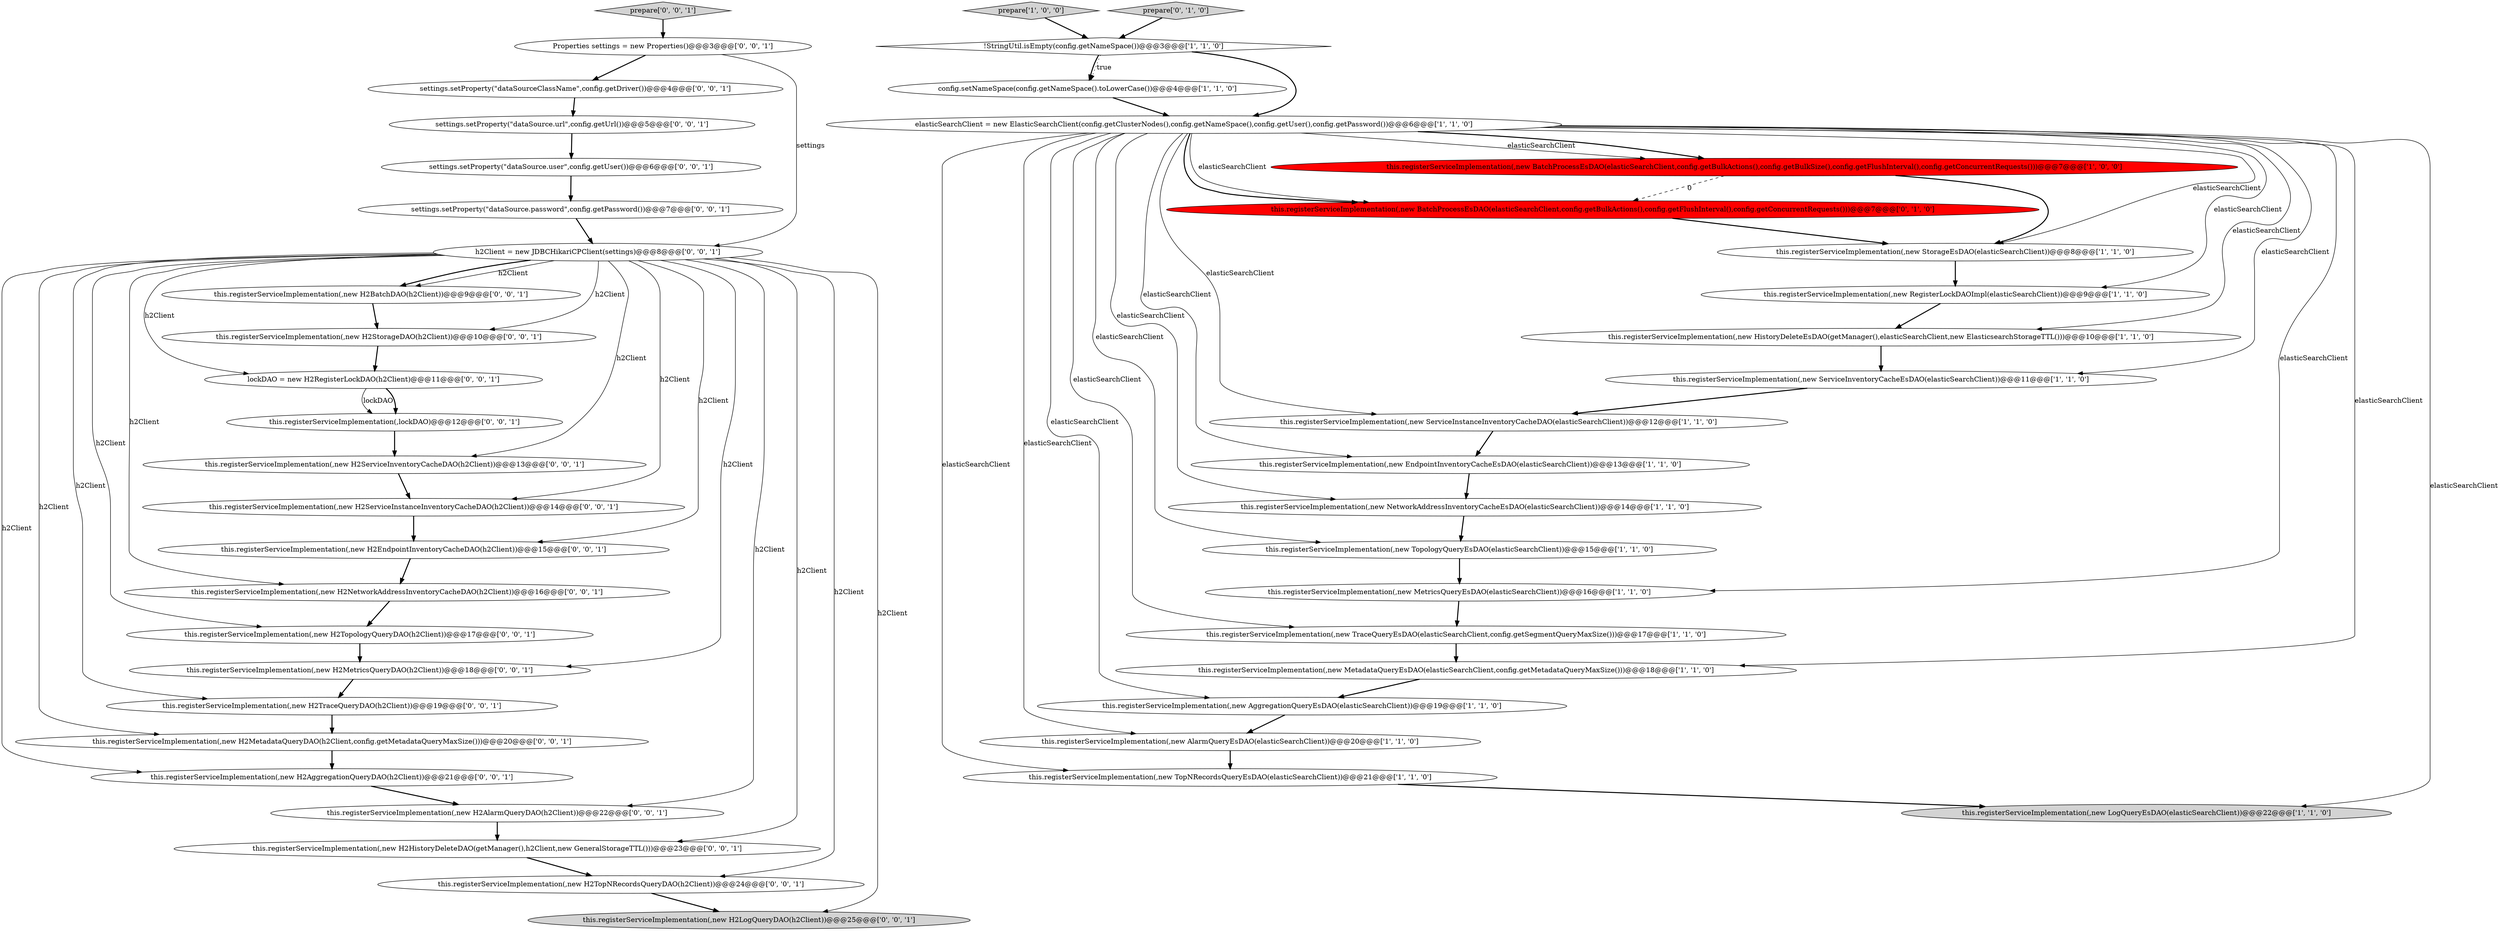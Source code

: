 digraph {
44 [style = filled, label = "settings.setProperty(\"dataSourceClassName\",config.getDriver())@@@4@@@['0', '0', '1']", fillcolor = white, shape = ellipse image = "AAA0AAABBB3BBB"];
29 [style = filled, label = "this.registerServiceImplementation(,new H2AggregationQueryDAO(h2Client))@@@21@@@['0', '0', '1']", fillcolor = white, shape = ellipse image = "AAA0AAABBB3BBB"];
11 [style = filled, label = "prepare['1', '0', '0']", fillcolor = lightgray, shape = diamond image = "AAA0AAABBB1BBB"];
42 [style = filled, label = "this.registerServiceImplementation(,new H2TopologyQueryDAO(h2Client))@@@17@@@['0', '0', '1']", fillcolor = white, shape = ellipse image = "AAA0AAABBB3BBB"];
14 [style = filled, label = "this.registerServiceImplementation(,new ServiceInventoryCacheEsDAO(elasticSearchClient))@@@11@@@['1', '1', '0']", fillcolor = white, shape = ellipse image = "AAA0AAABBB1BBB"];
12 [style = filled, label = "this.registerServiceImplementation(,new TopologyQueryEsDAO(elasticSearchClient))@@@15@@@['1', '1', '0']", fillcolor = white, shape = ellipse image = "AAA0AAABBB1BBB"];
19 [style = filled, label = "this.registerServiceImplementation(,new AggregationQueryEsDAO(elasticSearchClient))@@@19@@@['1', '1', '0']", fillcolor = white, shape = ellipse image = "AAA0AAABBB1BBB"];
31 [style = filled, label = "this.registerServiceImplementation(,new H2AlarmQueryDAO(h2Client))@@@22@@@['0', '0', '1']", fillcolor = white, shape = ellipse image = "AAA0AAABBB3BBB"];
6 [style = filled, label = "config.setNameSpace(config.getNameSpace().toLowerCase())@@@4@@@['1', '1', '0']", fillcolor = white, shape = ellipse image = "AAA0AAABBB1BBB"];
43 [style = filled, label = "this.registerServiceImplementation(,new H2HistoryDeleteDAO(getManager(),h2Client,new GeneralStorageTTL()))@@@23@@@['0', '0', '1']", fillcolor = white, shape = ellipse image = "AAA0AAABBB3BBB"];
0 [style = filled, label = "this.registerServiceImplementation(,new RegisterLockDAOImpl(elasticSearchClient))@@@9@@@['1', '1', '0']", fillcolor = white, shape = ellipse image = "AAA0AAABBB1BBB"];
33 [style = filled, label = "Properties settings = new Properties()@@@3@@@['0', '0', '1']", fillcolor = white, shape = ellipse image = "AAA0AAABBB3BBB"];
30 [style = filled, label = "settings.setProperty(\"dataSource.url\",config.getUrl())@@@5@@@['0', '0', '1']", fillcolor = white, shape = ellipse image = "AAA0AAABBB3BBB"];
5 [style = filled, label = "this.registerServiceImplementation(,new TopNRecordsQueryEsDAO(elasticSearchClient))@@@21@@@['1', '1', '0']", fillcolor = white, shape = ellipse image = "AAA0AAABBB1BBB"];
24 [style = filled, label = "this.registerServiceImplementation(,new H2TraceQueryDAO(h2Client))@@@19@@@['0', '0', '1']", fillcolor = white, shape = ellipse image = "AAA0AAABBB3BBB"];
34 [style = filled, label = "settings.setProperty(\"dataSource.user\",config.getUser())@@@6@@@['0', '0', '1']", fillcolor = white, shape = ellipse image = "AAA0AAABBB3BBB"];
9 [style = filled, label = "this.registerServiceImplementation(,new MetadataQueryEsDAO(elasticSearchClient,config.getMetadataQueryMaxSize()))@@@18@@@['1', '1', '0']", fillcolor = white, shape = ellipse image = "AAA0AAABBB1BBB"];
15 [style = filled, label = "this.registerServiceImplementation(,new BatchProcessEsDAO(elasticSearchClient,config.getBulkActions(),config.getBulkSize(),config.getFlushInterval(),config.getConcurrentRequests()))@@@7@@@['1', '0', '0']", fillcolor = red, shape = ellipse image = "AAA1AAABBB1BBB"];
41 [style = filled, label = "this.registerServiceImplementation(,new H2ServiceInstanceInventoryCacheDAO(h2Client))@@@14@@@['0', '0', '1']", fillcolor = white, shape = ellipse image = "AAA0AAABBB3BBB"];
7 [style = filled, label = "this.registerServiceImplementation(,new EndpointInventoryCacheEsDAO(elasticSearchClient))@@@13@@@['1', '1', '0']", fillcolor = white, shape = ellipse image = "AAA0AAABBB1BBB"];
36 [style = filled, label = "lockDAO = new H2RegisterLockDAO(h2Client)@@@11@@@['0', '0', '1']", fillcolor = white, shape = ellipse image = "AAA0AAABBB3BBB"];
45 [style = filled, label = "this.registerServiceImplementation(,new H2MetadataQueryDAO(h2Client,config.getMetadataQueryMaxSize()))@@@20@@@['0', '0', '1']", fillcolor = white, shape = ellipse image = "AAA0AAABBB3BBB"];
21 [style = filled, label = "prepare['0', '1', '0']", fillcolor = lightgray, shape = diamond image = "AAA0AAABBB2BBB"];
13 [style = filled, label = "this.registerServiceImplementation(,new LogQueryEsDAO(elasticSearchClient))@@@22@@@['1', '1', '0']", fillcolor = lightgray, shape = ellipse image = "AAA0AAABBB1BBB"];
28 [style = filled, label = "this.registerServiceImplementation(,new H2ServiceInventoryCacheDAO(h2Client))@@@13@@@['0', '0', '1']", fillcolor = white, shape = ellipse image = "AAA0AAABBB3BBB"];
23 [style = filled, label = "this.registerServiceImplementation(,lockDAO)@@@12@@@['0', '0', '1']", fillcolor = white, shape = ellipse image = "AAA0AAABBB3BBB"];
16 [style = filled, label = "this.registerServiceImplementation(,new MetricsQueryEsDAO(elasticSearchClient))@@@16@@@['1', '1', '0']", fillcolor = white, shape = ellipse image = "AAA0AAABBB1BBB"];
40 [style = filled, label = "this.registerServiceImplementation(,new H2NetworkAddressInventoryCacheDAO(h2Client))@@@16@@@['0', '0', '1']", fillcolor = white, shape = ellipse image = "AAA0AAABBB3BBB"];
2 [style = filled, label = "this.registerServiceImplementation(,new StorageEsDAO(elasticSearchClient))@@@8@@@['1', '1', '0']", fillcolor = white, shape = ellipse image = "AAA0AAABBB1BBB"];
27 [style = filled, label = "this.registerServiceImplementation(,new H2EndpointInventoryCacheDAO(h2Client))@@@15@@@['0', '0', '1']", fillcolor = white, shape = ellipse image = "AAA0AAABBB3BBB"];
17 [style = filled, label = "this.registerServiceImplementation(,new HistoryDeleteEsDAO(getManager(),elasticSearchClient,new ElasticsearchStorageTTL()))@@@10@@@['1', '1', '0']", fillcolor = white, shape = ellipse image = "AAA0AAABBB1BBB"];
1 [style = filled, label = "this.registerServiceImplementation(,new TraceQueryEsDAO(elasticSearchClient,config.getSegmentQueryMaxSize()))@@@17@@@['1', '1', '0']", fillcolor = white, shape = ellipse image = "AAA0AAABBB1BBB"];
18 [style = filled, label = "!StringUtil.isEmpty(config.getNameSpace())@@@3@@@['1', '1', '0']", fillcolor = white, shape = diamond image = "AAA0AAABBB1BBB"];
10 [style = filled, label = "this.registerServiceImplementation(,new AlarmQueryEsDAO(elasticSearchClient))@@@20@@@['1', '1', '0']", fillcolor = white, shape = ellipse image = "AAA0AAABBB1BBB"];
37 [style = filled, label = "settings.setProperty(\"dataSource.password\",config.getPassword())@@@7@@@['0', '0', '1']", fillcolor = white, shape = ellipse image = "AAA0AAABBB3BBB"];
8 [style = filled, label = "this.registerServiceImplementation(,new NetworkAddressInventoryCacheEsDAO(elasticSearchClient))@@@14@@@['1', '1', '0']", fillcolor = white, shape = ellipse image = "AAA0AAABBB1BBB"];
26 [style = filled, label = "this.registerServiceImplementation(,new H2StorageDAO(h2Client))@@@10@@@['0', '0', '1']", fillcolor = white, shape = ellipse image = "AAA0AAABBB3BBB"];
39 [style = filled, label = "prepare['0', '0', '1']", fillcolor = lightgray, shape = diamond image = "AAA0AAABBB3BBB"];
35 [style = filled, label = "this.registerServiceImplementation(,new H2BatchDAO(h2Client))@@@9@@@['0', '0', '1']", fillcolor = white, shape = ellipse image = "AAA0AAABBB3BBB"];
22 [style = filled, label = "h2Client = new JDBCHikariCPClient(settings)@@@8@@@['0', '0', '1']", fillcolor = white, shape = ellipse image = "AAA0AAABBB3BBB"];
32 [style = filled, label = "this.registerServiceImplementation(,new H2LogQueryDAO(h2Client))@@@25@@@['0', '0', '1']", fillcolor = lightgray, shape = ellipse image = "AAA0AAABBB3BBB"];
38 [style = filled, label = "this.registerServiceImplementation(,new H2MetricsQueryDAO(h2Client))@@@18@@@['0', '0', '1']", fillcolor = white, shape = ellipse image = "AAA0AAABBB3BBB"];
4 [style = filled, label = "this.registerServiceImplementation(,new ServiceInstanceInventoryCacheDAO(elasticSearchClient))@@@12@@@['1', '1', '0']", fillcolor = white, shape = ellipse image = "AAA0AAABBB1BBB"];
20 [style = filled, label = "this.registerServiceImplementation(,new BatchProcessEsDAO(elasticSearchClient,config.getBulkActions(),config.getFlushInterval(),config.getConcurrentRequests()))@@@7@@@['0', '1', '0']", fillcolor = red, shape = ellipse image = "AAA1AAABBB2BBB"];
25 [style = filled, label = "this.registerServiceImplementation(,new H2TopNRecordsQueryDAO(h2Client))@@@24@@@['0', '0', '1']", fillcolor = white, shape = ellipse image = "AAA0AAABBB3BBB"];
3 [style = filled, label = "elasticSearchClient = new ElasticSearchClient(config.getClusterNodes(),config.getNameSpace(),config.getUser(),config.getPassword())@@@6@@@['1', '1', '0']", fillcolor = white, shape = ellipse image = "AAA0AAABBB1BBB"];
44->30 [style = bold, label=""];
3->15 [style = solid, label="elasticSearchClient"];
6->3 [style = bold, label=""];
18->3 [style = bold, label=""];
3->4 [style = solid, label="elasticSearchClient"];
15->2 [style = bold, label=""];
3->12 [style = solid, label="elasticSearchClient"];
15->20 [style = dashed, label="0"];
22->38 [style = solid, label="h2Client"];
41->27 [style = bold, label=""];
22->40 [style = solid, label="h2Client"];
22->24 [style = solid, label="h2Client"];
22->32 [style = solid, label="h2Client"];
38->24 [style = bold, label=""];
22->35 [style = solid, label="h2Client"];
0->17 [style = bold, label=""];
3->17 [style = solid, label="elasticSearchClient"];
26->36 [style = bold, label=""];
29->31 [style = bold, label=""];
3->2 [style = solid, label="elasticSearchClient"];
22->25 [style = solid, label="h2Client"];
3->0 [style = solid, label="elasticSearchClient"];
25->32 [style = bold, label=""];
3->5 [style = solid, label="elasticSearchClient"];
19->10 [style = bold, label=""];
3->15 [style = bold, label=""];
12->16 [style = bold, label=""];
30->34 [style = bold, label=""];
3->20 [style = solid, label="elasticSearchClient"];
7->8 [style = bold, label=""];
22->45 [style = solid, label="h2Client"];
36->23 [style = solid, label="lockDAO"];
3->7 [style = solid, label="elasticSearchClient"];
21->18 [style = bold, label=""];
11->18 [style = bold, label=""];
4->7 [style = bold, label=""];
1->9 [style = bold, label=""];
28->41 [style = bold, label=""];
24->45 [style = bold, label=""];
18->6 [style = dotted, label="true"];
20->2 [style = bold, label=""];
45->29 [style = bold, label=""];
23->28 [style = bold, label=""];
39->33 [style = bold, label=""];
22->36 [style = solid, label="h2Client"];
37->22 [style = bold, label=""];
3->8 [style = solid, label="elasticSearchClient"];
22->41 [style = solid, label="h2Client"];
2->0 [style = bold, label=""];
3->20 [style = bold, label=""];
3->10 [style = solid, label="elasticSearchClient"];
22->28 [style = solid, label="h2Client"];
10->5 [style = bold, label=""];
36->23 [style = bold, label=""];
34->37 [style = bold, label=""];
16->1 [style = bold, label=""];
18->6 [style = bold, label=""];
17->14 [style = bold, label=""];
3->14 [style = solid, label="elasticSearchClient"];
3->16 [style = solid, label="elasticSearchClient"];
33->22 [style = solid, label="settings"];
22->42 [style = solid, label="h2Client"];
5->13 [style = bold, label=""];
22->31 [style = solid, label="h2Client"];
3->13 [style = solid, label="elasticSearchClient"];
9->19 [style = bold, label=""];
31->43 [style = bold, label=""];
3->9 [style = solid, label="elasticSearchClient"];
22->29 [style = solid, label="h2Client"];
22->43 [style = solid, label="h2Client"];
22->26 [style = solid, label="h2Client"];
27->40 [style = bold, label=""];
43->25 [style = bold, label=""];
22->35 [style = bold, label=""];
33->44 [style = bold, label=""];
3->1 [style = solid, label="elasticSearchClient"];
3->19 [style = solid, label="elasticSearchClient"];
35->26 [style = bold, label=""];
40->42 [style = bold, label=""];
42->38 [style = bold, label=""];
8->12 [style = bold, label=""];
22->27 [style = solid, label="h2Client"];
14->4 [style = bold, label=""];
}
